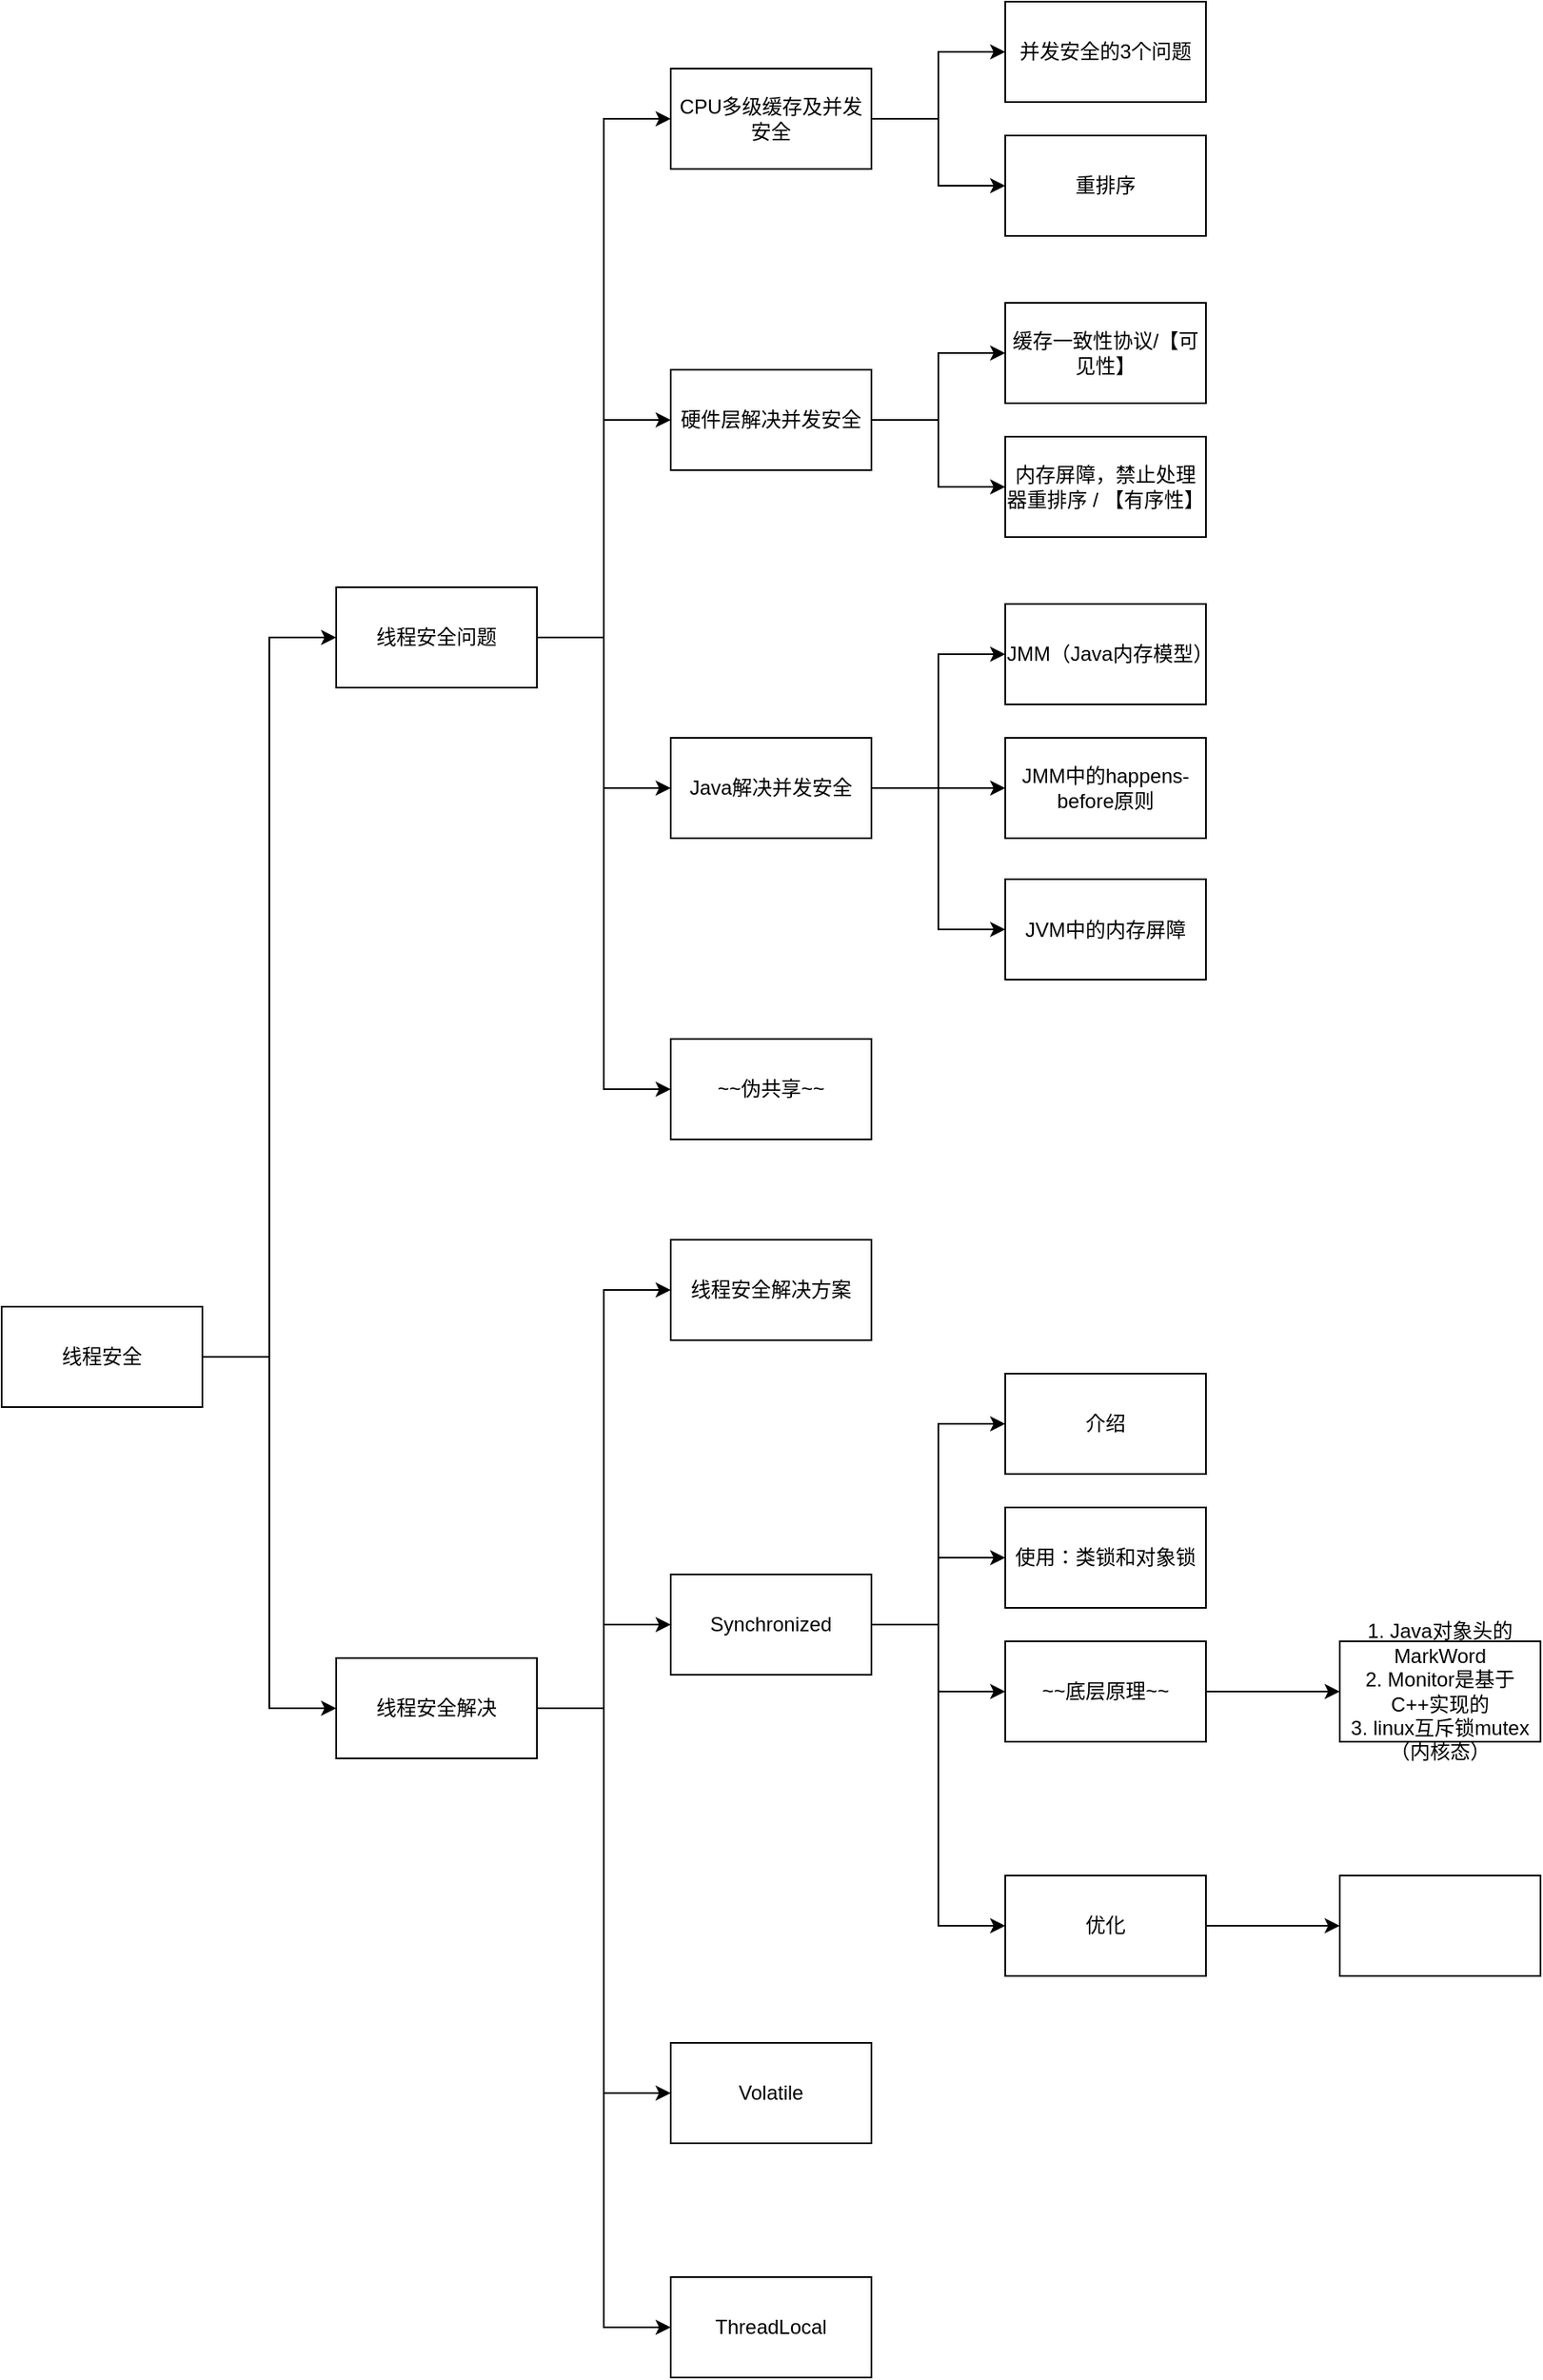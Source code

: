 <mxfile version="20.8.16" type="device"><diagram name="第 1 页" id="PH7zY7GD9xR7PyJJDMaR"><mxGraphModel dx="876" dy="828" grid="1" gridSize="10" guides="1" tooltips="1" connect="1" arrows="1" fold="1" page="1" pageScale="1" pageWidth="827" pageHeight="1169" math="0" shadow="0"><root><mxCell id="0"/><mxCell id="1" parent="0"/><mxCell id="GE9L2oN_wP7Hbji7ABV1-3" value="" style="edgeStyle=orthogonalEdgeStyle;rounded=0;orthogonalLoop=1;jettySize=auto;html=1;entryX=0;entryY=0.5;entryDx=0;entryDy=0;" parent="1" source="GE9L2oN_wP7Hbji7ABV1-1" target="GE9L2oN_wP7Hbji7ABV1-2" edge="1"><mxGeometry relative="1" as="geometry"/></mxCell><mxCell id="GE9L2oN_wP7Hbji7ABV1-5" style="edgeStyle=orthogonalEdgeStyle;rounded=0;orthogonalLoop=1;jettySize=auto;html=1;entryX=0;entryY=0.5;entryDx=0;entryDy=0;" parent="1" source="GE9L2oN_wP7Hbji7ABV1-1" target="GE9L2oN_wP7Hbji7ABV1-4" edge="1"><mxGeometry relative="1" as="geometry"/></mxCell><mxCell id="GE9L2oN_wP7Hbji7ABV1-15" style="edgeStyle=orthogonalEdgeStyle;rounded=0;orthogonalLoop=1;jettySize=auto;html=1;entryX=0;entryY=0.5;entryDx=0;entryDy=0;" parent="1" source="GE9L2oN_wP7Hbji7ABV1-1" target="GE9L2oN_wP7Hbji7ABV1-14" edge="1"><mxGeometry relative="1" as="geometry"/></mxCell><mxCell id="GE9L2oN_wP7Hbji7ABV1-29" style="edgeStyle=orthogonalEdgeStyle;rounded=0;orthogonalLoop=1;jettySize=auto;html=1;entryX=0;entryY=0.5;entryDx=0;entryDy=0;" parent="1" source="GE9L2oN_wP7Hbji7ABV1-1" target="GE9L2oN_wP7Hbji7ABV1-28" edge="1"><mxGeometry relative="1" as="geometry"/></mxCell><mxCell id="GE9L2oN_wP7Hbji7ABV1-1" value="线程安全问题" style="rounded=0;whiteSpace=wrap;html=1;" parent="1" vertex="1"><mxGeometry x="240" y="410" width="120" height="60" as="geometry"/></mxCell><mxCell id="GE9L2oN_wP7Hbji7ABV1-7" value="" style="edgeStyle=orthogonalEdgeStyle;rounded=0;orthogonalLoop=1;jettySize=auto;html=1;" parent="1" source="GE9L2oN_wP7Hbji7ABV1-2" target="GE9L2oN_wP7Hbji7ABV1-6" edge="1"><mxGeometry relative="1" as="geometry"/></mxCell><mxCell id="GE9L2oN_wP7Hbji7ABV1-9" style="edgeStyle=orthogonalEdgeStyle;rounded=0;orthogonalLoop=1;jettySize=auto;html=1;entryX=0;entryY=0.5;entryDx=0;entryDy=0;" parent="1" source="GE9L2oN_wP7Hbji7ABV1-2" target="GE9L2oN_wP7Hbji7ABV1-8" edge="1"><mxGeometry relative="1" as="geometry"/></mxCell><mxCell id="GE9L2oN_wP7Hbji7ABV1-2" value="CPU多级缓存及并发安全" style="rounded=0;whiteSpace=wrap;html=1;" parent="1" vertex="1"><mxGeometry x="440" y="100" width="120" height="60" as="geometry"/></mxCell><mxCell id="GE9L2oN_wP7Hbji7ABV1-21" value="" style="edgeStyle=orthogonalEdgeStyle;rounded=0;orthogonalLoop=1;jettySize=auto;html=1;entryX=0;entryY=0.5;entryDx=0;entryDy=0;" parent="1" source="GE9L2oN_wP7Hbji7ABV1-4" target="GE9L2oN_wP7Hbji7ABV1-20" edge="1"><mxGeometry relative="1" as="geometry"/></mxCell><mxCell id="GE9L2oN_wP7Hbji7ABV1-26" style="edgeStyle=orthogonalEdgeStyle;rounded=0;orthogonalLoop=1;jettySize=auto;html=1;entryX=0;entryY=0.5;entryDx=0;entryDy=0;" parent="1" source="GE9L2oN_wP7Hbji7ABV1-4" target="GE9L2oN_wP7Hbji7ABV1-22" edge="1"><mxGeometry relative="1" as="geometry"/></mxCell><mxCell id="GE9L2oN_wP7Hbji7ABV1-27" style="edgeStyle=orthogonalEdgeStyle;rounded=0;orthogonalLoop=1;jettySize=auto;html=1;entryX=0;entryY=0.5;entryDx=0;entryDy=0;" parent="1" source="GE9L2oN_wP7Hbji7ABV1-4" target="GE9L2oN_wP7Hbji7ABV1-23" edge="1"><mxGeometry relative="1" as="geometry"/></mxCell><mxCell id="GE9L2oN_wP7Hbji7ABV1-4" value="Java解决并发安全" style="rounded=0;whiteSpace=wrap;html=1;" parent="1" vertex="1"><mxGeometry x="440" y="500" width="120" height="60" as="geometry"/></mxCell><mxCell id="GE9L2oN_wP7Hbji7ABV1-6" value="并发安全的3个问题" style="rounded=0;whiteSpace=wrap;html=1;" parent="1" vertex="1"><mxGeometry x="640" y="60" width="120" height="60" as="geometry"/></mxCell><mxCell id="GE9L2oN_wP7Hbji7ABV1-8" value="重排序" style="rounded=0;whiteSpace=wrap;html=1;" parent="1" vertex="1"><mxGeometry x="640" y="140" width="120" height="60" as="geometry"/></mxCell><mxCell id="GE9L2oN_wP7Hbji7ABV1-13" style="edgeStyle=orthogonalEdgeStyle;rounded=0;orthogonalLoop=1;jettySize=auto;html=1;entryX=0;entryY=0.5;entryDx=0;entryDy=0;" parent="1" source="GE9L2oN_wP7Hbji7ABV1-10" target="GE9L2oN_wP7Hbji7ABV1-1" edge="1"><mxGeometry relative="1" as="geometry"/></mxCell><mxCell id="GE9L2oN_wP7Hbji7ABV1-37" style="edgeStyle=orthogonalEdgeStyle;rounded=0;orthogonalLoop=1;jettySize=auto;html=1;entryX=0;entryY=0.5;entryDx=0;entryDy=0;" parent="1" source="GE9L2oN_wP7Hbji7ABV1-10" target="GE9L2oN_wP7Hbji7ABV1-30" edge="1"><mxGeometry relative="1" as="geometry"/></mxCell><mxCell id="GE9L2oN_wP7Hbji7ABV1-10" value="线程安全" style="rounded=0;whiteSpace=wrap;html=1;" parent="1" vertex="1"><mxGeometry x="40" y="840" width="120" height="60" as="geometry"/></mxCell><mxCell id="GE9L2oN_wP7Hbji7ABV1-17" value="" style="edgeStyle=orthogonalEdgeStyle;rounded=0;orthogonalLoop=1;jettySize=auto;html=1;entryX=0;entryY=0.5;entryDx=0;entryDy=0;" parent="1" source="GE9L2oN_wP7Hbji7ABV1-14" target="GE9L2oN_wP7Hbji7ABV1-16" edge="1"><mxGeometry relative="1" as="geometry"/></mxCell><mxCell id="GE9L2oN_wP7Hbji7ABV1-19" style="edgeStyle=orthogonalEdgeStyle;rounded=0;orthogonalLoop=1;jettySize=auto;html=1;entryX=0;entryY=0.5;entryDx=0;entryDy=0;" parent="1" source="GE9L2oN_wP7Hbji7ABV1-14" target="GE9L2oN_wP7Hbji7ABV1-18" edge="1"><mxGeometry relative="1" as="geometry"/></mxCell><mxCell id="GE9L2oN_wP7Hbji7ABV1-14" value="硬件层解决并发安全" style="rounded=0;whiteSpace=wrap;html=1;" parent="1" vertex="1"><mxGeometry x="440" y="280" width="120" height="60" as="geometry"/></mxCell><mxCell id="GE9L2oN_wP7Hbji7ABV1-16" value="缓存一致性协议/【可见性】" style="rounded=0;whiteSpace=wrap;html=1;" parent="1" vertex="1"><mxGeometry x="640" y="240" width="120" height="60" as="geometry"/></mxCell><mxCell id="GE9L2oN_wP7Hbji7ABV1-18" value="内存屏障，禁止处理器重排序 / 【有序性】" style="rounded=0;whiteSpace=wrap;html=1;" parent="1" vertex="1"><mxGeometry x="640" y="320" width="120" height="60" as="geometry"/></mxCell><mxCell id="GE9L2oN_wP7Hbji7ABV1-20" value="JMM（Java内存模型）" style="rounded=0;whiteSpace=wrap;html=1;" parent="1" vertex="1"><mxGeometry x="640" y="420" width="120" height="60" as="geometry"/></mxCell><mxCell id="GE9L2oN_wP7Hbji7ABV1-22" value="JMM中的happens-before原则" style="rounded=0;whiteSpace=wrap;html=1;" parent="1" vertex="1"><mxGeometry x="640" y="500" width="120" height="60" as="geometry"/></mxCell><mxCell id="GE9L2oN_wP7Hbji7ABV1-23" value="JVM中的内存屏障" style="rounded=0;whiteSpace=wrap;html=1;" parent="1" vertex="1"><mxGeometry x="640" y="584.5" width="120" height="60" as="geometry"/></mxCell><mxCell id="GE9L2oN_wP7Hbji7ABV1-28" value="~~伪共享~~" style="rounded=0;whiteSpace=wrap;html=1;" parent="1" vertex="1"><mxGeometry x="440" y="680" width="120" height="60" as="geometry"/></mxCell><mxCell id="GE9L2oN_wP7Hbji7ABV1-32" value="" style="edgeStyle=orthogonalEdgeStyle;rounded=0;orthogonalLoop=1;jettySize=auto;html=1;entryX=0;entryY=0.5;entryDx=0;entryDy=0;" parent="1" source="GE9L2oN_wP7Hbji7ABV1-30" target="GE9L2oN_wP7Hbji7ABV1-31" edge="1"><mxGeometry relative="1" as="geometry"/></mxCell><mxCell id="GE9L2oN_wP7Hbji7ABV1-38" style="edgeStyle=orthogonalEdgeStyle;rounded=0;orthogonalLoop=1;jettySize=auto;html=1;entryX=0;entryY=0.5;entryDx=0;entryDy=0;" parent="1" source="GE9L2oN_wP7Hbji7ABV1-30" target="GE9L2oN_wP7Hbji7ABV1-34" edge="1"><mxGeometry relative="1" as="geometry"/></mxCell><mxCell id="GE9L2oN_wP7Hbji7ABV1-39" style="edgeStyle=orthogonalEdgeStyle;rounded=0;orthogonalLoop=1;jettySize=auto;html=1;entryX=0;entryY=0.5;entryDx=0;entryDy=0;" parent="1" source="GE9L2oN_wP7Hbji7ABV1-30" target="GE9L2oN_wP7Hbji7ABV1-35" edge="1"><mxGeometry relative="1" as="geometry"/></mxCell><mxCell id="GE9L2oN_wP7Hbji7ABV1-40" style="edgeStyle=orthogonalEdgeStyle;rounded=0;orthogonalLoop=1;jettySize=auto;html=1;entryX=0;entryY=0.5;entryDx=0;entryDy=0;" parent="1" source="GE9L2oN_wP7Hbji7ABV1-30" target="GE9L2oN_wP7Hbji7ABV1-36" edge="1"><mxGeometry relative="1" as="geometry"/></mxCell><mxCell id="GE9L2oN_wP7Hbji7ABV1-30" value="线程安全解决" style="rounded=0;whiteSpace=wrap;html=1;" parent="1" vertex="1"><mxGeometry x="240" y="1050" width="120" height="60" as="geometry"/></mxCell><mxCell id="GE9L2oN_wP7Hbji7ABV1-31" value="线程安全解决方案" style="rounded=0;whiteSpace=wrap;html=1;" parent="1" vertex="1"><mxGeometry x="440" y="800" width="120" height="60" as="geometry"/></mxCell><mxCell id="GE9L2oN_wP7Hbji7ABV1-42" value="" style="edgeStyle=orthogonalEdgeStyle;rounded=0;orthogonalLoop=1;jettySize=auto;html=1;entryX=0;entryY=0.5;entryDx=0;entryDy=0;" parent="1" source="GE9L2oN_wP7Hbji7ABV1-34" target="GE9L2oN_wP7Hbji7ABV1-41" edge="1"><mxGeometry relative="1" as="geometry"/></mxCell><mxCell id="GE9L2oN_wP7Hbji7ABV1-47" style="edgeStyle=orthogonalEdgeStyle;rounded=0;orthogonalLoop=1;jettySize=auto;html=1;entryX=0;entryY=0.5;entryDx=0;entryDy=0;" parent="1" source="GE9L2oN_wP7Hbji7ABV1-34" target="GE9L2oN_wP7Hbji7ABV1-44" edge="1"><mxGeometry relative="1" as="geometry"/></mxCell><mxCell id="GE9L2oN_wP7Hbji7ABV1-48" style="edgeStyle=orthogonalEdgeStyle;rounded=0;orthogonalLoop=1;jettySize=auto;html=1;" parent="1" source="GE9L2oN_wP7Hbji7ABV1-34" target="GE9L2oN_wP7Hbji7ABV1-46" edge="1"><mxGeometry relative="1" as="geometry"/></mxCell><mxCell id="GE9L2oN_wP7Hbji7ABV1-49" style="edgeStyle=orthogonalEdgeStyle;rounded=0;orthogonalLoop=1;jettySize=auto;html=1;entryX=0;entryY=0.5;entryDx=0;entryDy=0;" parent="1" source="GE9L2oN_wP7Hbji7ABV1-34" target="GE9L2oN_wP7Hbji7ABV1-45" edge="1"><mxGeometry relative="1" as="geometry"/></mxCell><mxCell id="GE9L2oN_wP7Hbji7ABV1-34" value="Synchronized" style="rounded=0;whiteSpace=wrap;html=1;" parent="1" vertex="1"><mxGeometry x="440" y="1000" width="120" height="60" as="geometry"/></mxCell><mxCell id="GE9L2oN_wP7Hbji7ABV1-35" value="Volatile" style="rounded=0;whiteSpace=wrap;html=1;" parent="1" vertex="1"><mxGeometry x="440" y="1280" width="120" height="60" as="geometry"/></mxCell><mxCell id="GE9L2oN_wP7Hbji7ABV1-36" value="ThreadLocal" style="rounded=0;whiteSpace=wrap;html=1;" parent="1" vertex="1"><mxGeometry x="440" y="1420" width="120" height="60" as="geometry"/></mxCell><mxCell id="GE9L2oN_wP7Hbji7ABV1-41" value="介绍" style="rounded=0;whiteSpace=wrap;html=1;" parent="1" vertex="1"><mxGeometry x="640" y="880" width="120" height="60" as="geometry"/></mxCell><mxCell id="GE9L2oN_wP7Hbji7ABV1-44" value="使用：类锁和对象锁" style="rounded=0;whiteSpace=wrap;html=1;" parent="1" vertex="1"><mxGeometry x="640" y="960" width="120" height="60" as="geometry"/></mxCell><mxCell id="GE9L2oN_wP7Hbji7ABV1-53" value="" style="edgeStyle=orthogonalEdgeStyle;rounded=0;orthogonalLoop=1;jettySize=auto;html=1;" parent="1" source="GE9L2oN_wP7Hbji7ABV1-45" target="GE9L2oN_wP7Hbji7ABV1-52" edge="1"><mxGeometry relative="1" as="geometry"/></mxCell><mxCell id="GE9L2oN_wP7Hbji7ABV1-45" value="优化" style="rounded=0;whiteSpace=wrap;html=1;" parent="1" vertex="1"><mxGeometry x="640" y="1180" width="120" height="60" as="geometry"/></mxCell><mxCell id="GE9L2oN_wP7Hbji7ABV1-51" value="" style="edgeStyle=orthogonalEdgeStyle;rounded=0;orthogonalLoop=1;jettySize=auto;html=1;" parent="1" source="GE9L2oN_wP7Hbji7ABV1-46" target="GE9L2oN_wP7Hbji7ABV1-50" edge="1"><mxGeometry relative="1" as="geometry"/></mxCell><mxCell id="GE9L2oN_wP7Hbji7ABV1-46" value="~~底层原理~~" style="rounded=0;whiteSpace=wrap;html=1;" parent="1" vertex="1"><mxGeometry x="640" y="1040" width="120" height="60" as="geometry"/></mxCell><mxCell id="GE9L2oN_wP7Hbji7ABV1-50" value="&lt;div&gt;1. Java对象头的MarkWord&lt;/div&gt;&lt;div&gt;2. Monitor是基于C++实现的&lt;/div&gt;&lt;div&gt;3. linux互斥锁mutex（内核态）&lt;/div&gt;" style="rounded=0;whiteSpace=wrap;html=1;" parent="1" vertex="1"><mxGeometry x="840" y="1040" width="120" height="60" as="geometry"/></mxCell><mxCell id="GE9L2oN_wP7Hbji7ABV1-52" value="" style="rounded=0;whiteSpace=wrap;html=1;" parent="1" vertex="1"><mxGeometry x="840" y="1180" width="120" height="60" as="geometry"/></mxCell></root></mxGraphModel></diagram></mxfile>
